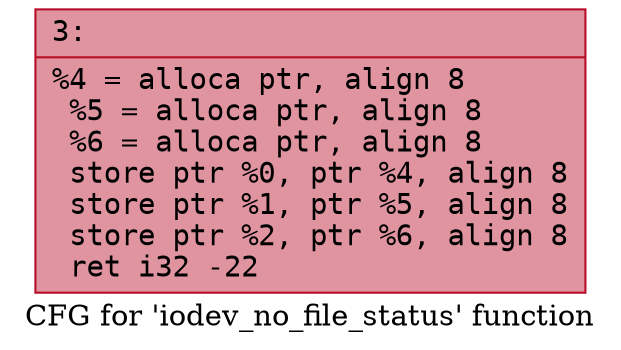 digraph "CFG for 'iodev_no_file_status' function" {
	label="CFG for 'iodev_no_file_status' function";

	Node0x60000199ec10 [shape=record,color="#b70d28ff", style=filled, fillcolor="#b70d2870" fontname="Courier",label="{3:\l|  %4 = alloca ptr, align 8\l  %5 = alloca ptr, align 8\l  %6 = alloca ptr, align 8\l  store ptr %0, ptr %4, align 8\l  store ptr %1, ptr %5, align 8\l  store ptr %2, ptr %6, align 8\l  ret i32 -22\l}"];
}
